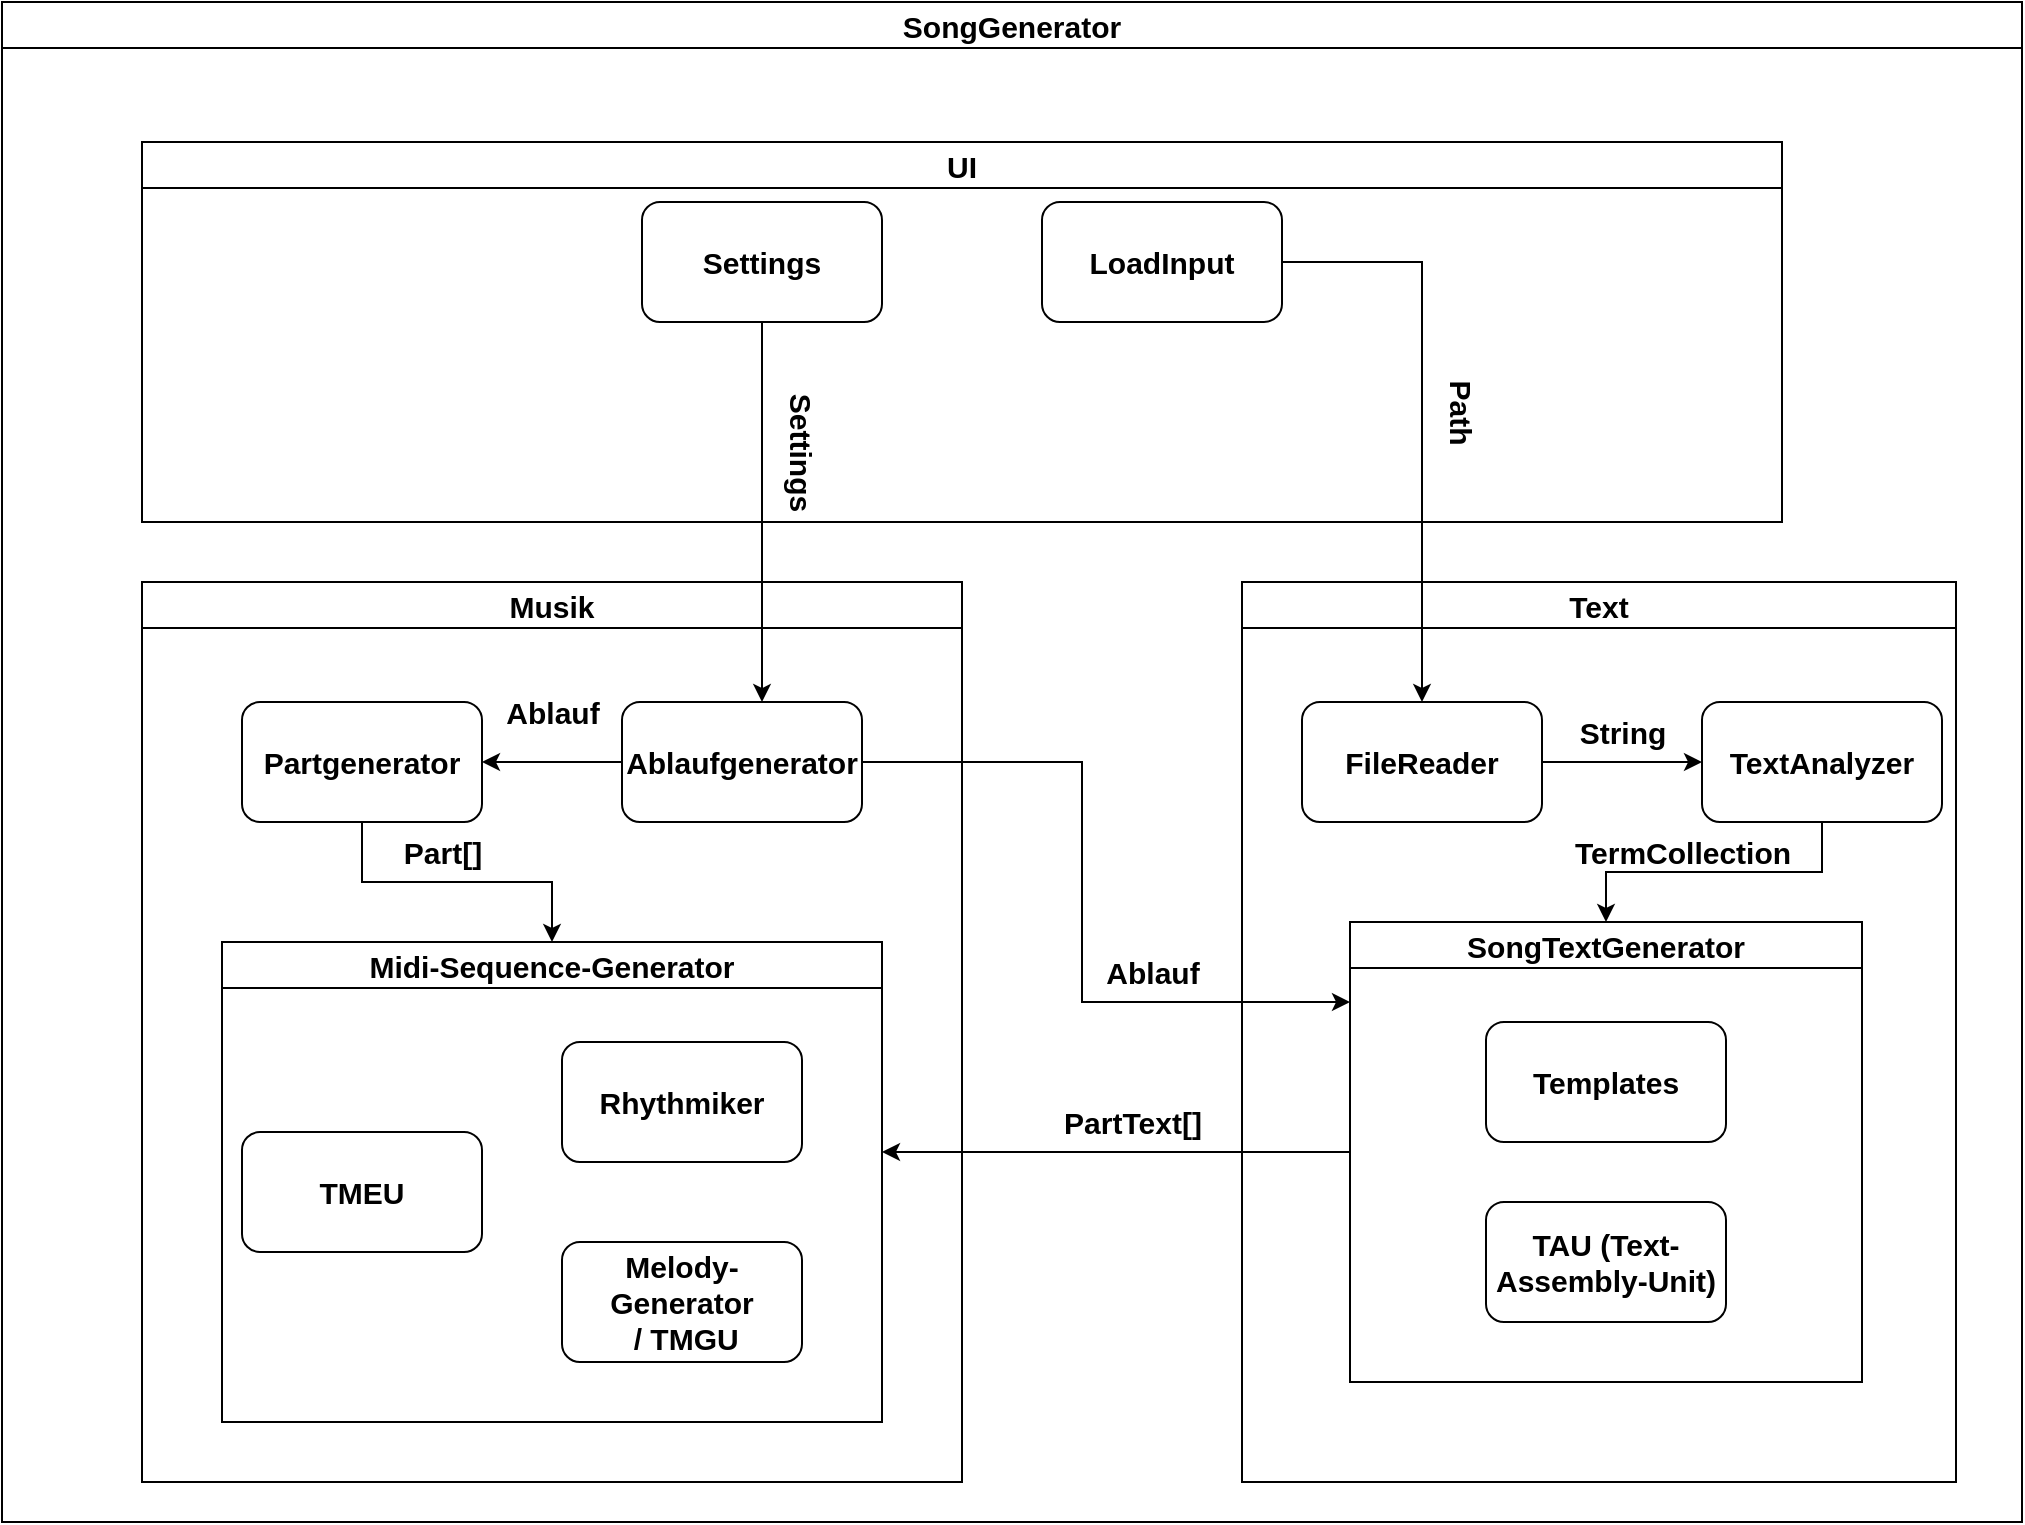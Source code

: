 <mxfile version="20.5.1"><diagram id="q7XgHUU72x0wfXdPzTMy" name="Page-1"><mxGraphModel dx="2048" dy="631" grid="1" gridSize="10" guides="1" tooltips="1" connect="1" arrows="1" fold="1" page="1" pageScale="1" pageWidth="827" pageHeight="1169" math="0" shadow="0"><root><mxCell id="0"/><mxCell id="1" parent="0"/><mxCell id="Bw7KUnaKW9ioLCfZx_DI-15" value="SongGenerator" style="swimlane;fontSize=15;" vertex="1" parent="1"><mxGeometry x="-140" y="40" width="1010" height="760" as="geometry"/></mxCell><mxCell id="Bw7KUnaKW9ioLCfZx_DI-16" value="Musik" style="swimlane;fontSize=15;" vertex="1" parent="Bw7KUnaKW9ioLCfZx_DI-15"><mxGeometry x="70" y="290" width="410" height="450" as="geometry"/></mxCell><mxCell id="Bw7KUnaKW9ioLCfZx_DI-59" style="edgeStyle=orthogonalEdgeStyle;rounded=0;orthogonalLoop=1;jettySize=auto;html=1;entryX=1;entryY=0.5;entryDx=0;entryDy=0;fontSize=15;" edge="1" parent="Bw7KUnaKW9ioLCfZx_DI-16" source="Bw7KUnaKW9ioLCfZx_DI-18" target="Bw7KUnaKW9ioLCfZx_DI-19"><mxGeometry relative="1" as="geometry"/></mxCell><mxCell id="Bw7KUnaKW9ioLCfZx_DI-18" value="&lt;div style=&quot;font-size: 15px;&quot;&gt;&lt;b&gt;&lt;font style=&quot;font-size: 15px;&quot;&gt;Ablaufgenerator&lt;/font&gt;&lt;/b&gt;&lt;/div&gt;" style="rounded=1;whiteSpace=wrap;html=1;" vertex="1" parent="Bw7KUnaKW9ioLCfZx_DI-16"><mxGeometry x="240" y="60" width="120" height="60" as="geometry"/></mxCell><mxCell id="Bw7KUnaKW9ioLCfZx_DI-84" style="edgeStyle=orthogonalEdgeStyle;rounded=0;orthogonalLoop=1;jettySize=auto;html=1;fontSize=15;" edge="1" parent="Bw7KUnaKW9ioLCfZx_DI-16" source="Bw7KUnaKW9ioLCfZx_DI-19" target="Bw7KUnaKW9ioLCfZx_DI-20"><mxGeometry relative="1" as="geometry"/></mxCell><mxCell id="Bw7KUnaKW9ioLCfZx_DI-19" value="&lt;div style=&quot;font-size: 15px;&quot;&gt;&lt;b&gt;&lt;font style=&quot;font-size: 15px;&quot;&gt;Partgenerator&lt;/font&gt;&lt;/b&gt;&lt;/div&gt;" style="rounded=1;whiteSpace=wrap;html=1;" vertex="1" parent="Bw7KUnaKW9ioLCfZx_DI-16"><mxGeometry x="50" y="60" width="120" height="60" as="geometry"/></mxCell><mxCell id="Bw7KUnaKW9ioLCfZx_DI-20" value="Midi-Sequence-Generator" style="swimlane;fontSize=15;" vertex="1" parent="Bw7KUnaKW9ioLCfZx_DI-16"><mxGeometry x="40" y="180" width="330" height="240" as="geometry"/></mxCell><mxCell id="Bw7KUnaKW9ioLCfZx_DI-22" value="&lt;div&gt;&lt;b&gt;Rhythmiker&lt;/b&gt;&lt;/div&gt;" style="rounded=1;whiteSpace=wrap;html=1;fontSize=15;" vertex="1" parent="Bw7KUnaKW9ioLCfZx_DI-20"><mxGeometry x="170" y="50" width="120" height="60" as="geometry"/></mxCell><mxCell id="Bw7KUnaKW9ioLCfZx_DI-14" value="&lt;div style=&quot;font-size: 15px;&quot;&gt;&lt;b&gt;&lt;font style=&quot;font-size: 15px;&quot;&gt;Melody-Generator&lt;/font&gt;&lt;/b&gt;&lt;/div&gt;&lt;font style=&quot;font-size: 15px;&quot;&gt;&amp;nbsp;&lt;b&gt;/ TMGU&lt;/b&gt;&lt;/font&gt;" style="rounded=1;whiteSpace=wrap;html=1;" vertex="1" parent="Bw7KUnaKW9ioLCfZx_DI-20"><mxGeometry x="170" y="150" width="120" height="60" as="geometry"/></mxCell><mxCell id="Bw7KUnaKW9ioLCfZx_DI-7" value="&lt;div style=&quot;font-size: 15px;&quot;&gt;&lt;b&gt;&lt;font style=&quot;font-size: 15px;&quot;&gt;TMEU&lt;/font&gt;&lt;/b&gt;&lt;/div&gt;" style="rounded=1;whiteSpace=wrap;html=1;" vertex="1" parent="Bw7KUnaKW9ioLCfZx_DI-20"><mxGeometry x="10" y="95" width="120" height="60" as="geometry"/></mxCell><mxCell id="Bw7KUnaKW9ioLCfZx_DI-70" value="&lt;b&gt;Ablauf&lt;/b&gt;" style="text;html=1;align=center;verticalAlign=middle;resizable=0;points=[];autosize=1;strokeColor=none;fillColor=none;fontSize=15;rotation=0;" vertex="1" parent="Bw7KUnaKW9ioLCfZx_DI-16"><mxGeometry x="170" y="50" width="70" height="30" as="geometry"/></mxCell><mxCell id="Bw7KUnaKW9ioLCfZx_DI-85" value="&lt;b&gt;Part[]&lt;/b&gt;" style="text;html=1;align=center;verticalAlign=middle;resizable=0;points=[];autosize=1;strokeColor=none;fillColor=none;fontSize=15;rotation=0;" vertex="1" parent="Bw7KUnaKW9ioLCfZx_DI-16"><mxGeometry x="120" y="120" width="60" height="30" as="geometry"/></mxCell><mxCell id="Bw7KUnaKW9ioLCfZx_DI-23" value="Text" style="swimlane;fontSize=15;" vertex="1" parent="Bw7KUnaKW9ioLCfZx_DI-15"><mxGeometry x="620" y="290" width="357" height="450" as="geometry"/></mxCell><mxCell id="Bw7KUnaKW9ioLCfZx_DI-38" style="edgeStyle=orthogonalEdgeStyle;rounded=0;orthogonalLoop=1;jettySize=auto;html=1;fontSize=15;" edge="1" parent="Bw7KUnaKW9ioLCfZx_DI-23" source="Bw7KUnaKW9ioLCfZx_DI-30" target="Bw7KUnaKW9ioLCfZx_DI-31"><mxGeometry relative="1" as="geometry"/></mxCell><mxCell id="Bw7KUnaKW9ioLCfZx_DI-30" value="&lt;font style=&quot;font-size: 15px;&quot;&gt;&lt;b&gt;FileReader&lt;/b&gt;&lt;/font&gt;" style="rounded=1;whiteSpace=wrap;html=1;" vertex="1" parent="Bw7KUnaKW9ioLCfZx_DI-23"><mxGeometry x="30" y="60" width="120" height="60" as="geometry"/></mxCell><mxCell id="Bw7KUnaKW9ioLCfZx_DI-92" style="edgeStyle=orthogonalEdgeStyle;rounded=0;orthogonalLoop=1;jettySize=auto;html=1;fontSize=15;" edge="1" parent="Bw7KUnaKW9ioLCfZx_DI-23" source="Bw7KUnaKW9ioLCfZx_DI-31" target="Bw7KUnaKW9ioLCfZx_DI-33"><mxGeometry relative="1" as="geometry"/></mxCell><mxCell id="Bw7KUnaKW9ioLCfZx_DI-31" value="&lt;font style=&quot;font-size: 15px;&quot;&gt;&lt;b&gt;TextAnalyze&lt;/b&gt;&lt;font style=&quot;font-size: 15px;&quot;&gt;&lt;b&gt;r&lt;/b&gt;&lt;/font&gt;&lt;/font&gt;" style="rounded=1;whiteSpace=wrap;html=1;" vertex="1" parent="Bw7KUnaKW9ioLCfZx_DI-23"><mxGeometry x="230" y="60" width="120" height="60" as="geometry"/></mxCell><mxCell id="Bw7KUnaKW9ioLCfZx_DI-33" value="SongTextGenerator" style="swimlane;fontSize=15;" vertex="1" parent="Bw7KUnaKW9ioLCfZx_DI-23"><mxGeometry x="54" y="170" width="256" height="230" as="geometry"/></mxCell><mxCell id="Bw7KUnaKW9ioLCfZx_DI-34" value="&lt;div&gt;&lt;b&gt;Templates&lt;/b&gt;&lt;/div&gt;" style="rounded=1;whiteSpace=wrap;html=1;fontSize=15;" vertex="1" parent="Bw7KUnaKW9ioLCfZx_DI-33"><mxGeometry x="68" y="50" width="120" height="60" as="geometry"/></mxCell><mxCell id="Bw7KUnaKW9ioLCfZx_DI-87" value="&lt;b&gt;TAU (Text-Assembly-Unit)&lt;br&gt;&lt;/b&gt;" style="rounded=1;whiteSpace=wrap;html=1;fontSize=15;" vertex="1" parent="Bw7KUnaKW9ioLCfZx_DI-33"><mxGeometry x="68" y="140" width="120" height="60" as="geometry"/></mxCell><mxCell id="Bw7KUnaKW9ioLCfZx_DI-64" value="&lt;div&gt;&lt;b&gt;String&lt;/b&gt;&lt;/div&gt;" style="text;html=1;align=center;verticalAlign=middle;resizable=0;points=[];autosize=1;strokeColor=none;fillColor=none;fontSize=15;" vertex="1" parent="Bw7KUnaKW9ioLCfZx_DI-23"><mxGeometry x="155" y="60" width="70" height="30" as="geometry"/></mxCell><mxCell id="Bw7KUnaKW9ioLCfZx_DI-67" value="&lt;div&gt;&lt;b&gt;TermCollection&lt;/b&gt;&lt;/div&gt;" style="text;html=1;align=center;verticalAlign=middle;resizable=0;points=[];autosize=1;strokeColor=none;fillColor=none;fontSize=15;" vertex="1" parent="Bw7KUnaKW9ioLCfZx_DI-23"><mxGeometry x="155" y="120" width="130" height="30" as="geometry"/></mxCell><mxCell id="Bw7KUnaKW9ioLCfZx_DI-36" style="edgeStyle=orthogonalEdgeStyle;rounded=0;orthogonalLoop=1;jettySize=auto;html=1;fontSize=15;" edge="1" parent="Bw7KUnaKW9ioLCfZx_DI-15" source="Bw7KUnaKW9ioLCfZx_DI-18" target="Bw7KUnaKW9ioLCfZx_DI-33"><mxGeometry relative="1" as="geometry"><Array as="points"><mxPoint x="540" y="380"/><mxPoint x="540" y="500"/></Array></mxGeometry></mxCell><mxCell id="Bw7KUnaKW9ioLCfZx_DI-41" value="UI" style="swimlane;fontSize=15;" vertex="1" parent="Bw7KUnaKW9ioLCfZx_DI-15"><mxGeometry x="70" y="70" width="820" height="190" as="geometry"/></mxCell><mxCell id="Bw7KUnaKW9ioLCfZx_DI-49" value="&lt;b&gt;LoadInput&lt;/b&gt;" style="rounded=1;whiteSpace=wrap;html=1;fontSize=15;" vertex="1" parent="Bw7KUnaKW9ioLCfZx_DI-41"><mxGeometry x="450" y="30" width="120" height="60" as="geometry"/></mxCell><mxCell id="Bw7KUnaKW9ioLCfZx_DI-52" value="&lt;b&gt;Settings&lt;/b&gt;" style="rounded=1;whiteSpace=wrap;html=1;fontSize=15;" vertex="1" parent="Bw7KUnaKW9ioLCfZx_DI-41"><mxGeometry x="250" y="30" width="120" height="60" as="geometry"/></mxCell><mxCell id="Bw7KUnaKW9ioLCfZx_DI-66" value="&lt;b&gt;Path&lt;/b&gt;" style="text;html=1;align=center;verticalAlign=middle;resizable=0;points=[];autosize=1;strokeColor=none;fillColor=none;fontSize=15;rotation=90;" vertex="1" parent="Bw7KUnaKW9ioLCfZx_DI-41"><mxGeometry x="630" y="120" width="60" height="30" as="geometry"/></mxCell><mxCell id="Bw7KUnaKW9ioLCfZx_DI-68" value="&lt;div&gt;&lt;b&gt;Settings&lt;/b&gt;&lt;/div&gt;" style="text;html=1;align=center;verticalAlign=middle;resizable=0;points=[];autosize=1;strokeColor=none;fillColor=none;fontSize=15;rotation=90;" vertex="1" parent="Bw7KUnaKW9ioLCfZx_DI-41"><mxGeometry x="290" y="140" width="80" height="30" as="geometry"/></mxCell><mxCell id="Bw7KUnaKW9ioLCfZx_DI-51" style="edgeStyle=orthogonalEdgeStyle;rounded=0;orthogonalLoop=1;jettySize=auto;html=1;fontSize=15;" edge="1" parent="Bw7KUnaKW9ioLCfZx_DI-15" source="Bw7KUnaKW9ioLCfZx_DI-49" target="Bw7KUnaKW9ioLCfZx_DI-30"><mxGeometry relative="1" as="geometry"/></mxCell><mxCell id="Bw7KUnaKW9ioLCfZx_DI-53" style="edgeStyle=orthogonalEdgeStyle;rounded=0;orthogonalLoop=1;jettySize=auto;html=1;fontSize=15;" edge="1" parent="Bw7KUnaKW9ioLCfZx_DI-15" source="Bw7KUnaKW9ioLCfZx_DI-52" target="Bw7KUnaKW9ioLCfZx_DI-18"><mxGeometry relative="1" as="geometry"><Array as="points"><mxPoint x="380" y="200"/><mxPoint x="380" y="200"/></Array></mxGeometry></mxCell><mxCell id="Bw7KUnaKW9ioLCfZx_DI-69" value="&lt;b&gt;Ablauf&lt;/b&gt;" style="text;html=1;align=center;verticalAlign=middle;resizable=0;points=[];autosize=1;strokeColor=none;fillColor=none;fontSize=15;rotation=0;" vertex="1" parent="Bw7KUnaKW9ioLCfZx_DI-15"><mxGeometry x="540" y="470" width="70" height="30" as="geometry"/></mxCell><mxCell id="Bw7KUnaKW9ioLCfZx_DI-71" value="&lt;div&gt;&lt;b&gt;PartText[]&lt;/b&gt;&lt;/div&gt;" style="text;html=1;align=center;verticalAlign=middle;resizable=0;points=[];autosize=1;strokeColor=none;fillColor=none;fontSize=15;rotation=0;" vertex="1" parent="Bw7KUnaKW9ioLCfZx_DI-15"><mxGeometry x="520" y="545" width="90" height="30" as="geometry"/></mxCell><mxCell id="Bw7KUnaKW9ioLCfZx_DI-93" style="edgeStyle=orthogonalEdgeStyle;rounded=0;orthogonalLoop=1;jettySize=auto;html=1;fontSize=15;" edge="1" parent="1" source="Bw7KUnaKW9ioLCfZx_DI-33"><mxGeometry relative="1" as="geometry"><mxPoint x="300" y="615" as="targetPoint"/></mxGeometry></mxCell></root></mxGraphModel></diagram></mxfile>